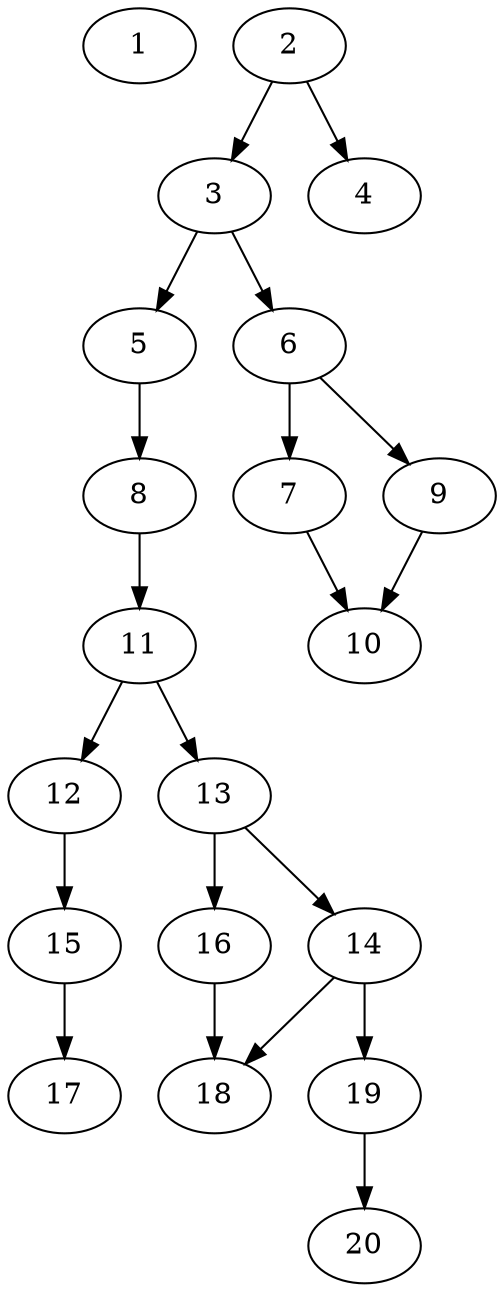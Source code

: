 // DAG automatically generated by daggen at Sat Jul 27 15:35:20 2019
// ./daggen --dot -n 20 --ccr 0.5 --fat 0.4 --regular 0.5 --density 0.5 --mindata 5242880 --maxdata 52428800 
digraph G {
  1 [size="50147328", alpha="0.12", expect_size="25073664"] 
  2 [size="87209984", alpha="0.18", expect_size="43604992"] 
  2 -> 3 [size ="43604992"]
  2 -> 4 [size ="43604992"]
  3 [size="79679488", alpha="0.15", expect_size="39839744"] 
  3 -> 5 [size ="39839744"]
  3 -> 6 [size ="39839744"]
  4 [size="81840128", alpha="0.14", expect_size="40920064"] 
  5 [size="32712704", alpha="0.01", expect_size="16356352"] 
  5 -> 8 [size ="16356352"]
  6 [size="71067648", alpha="0.07", expect_size="35533824"] 
  6 -> 7 [size ="35533824"]
  6 -> 9 [size ="35533824"]
  7 [size="60055552", alpha="0.12", expect_size="30027776"] 
  7 -> 10 [size ="30027776"]
  8 [size="47491072", alpha="0.20", expect_size="23745536"] 
  8 -> 11 [size ="23745536"]
  9 [size="83505152", alpha="0.05", expect_size="41752576"] 
  9 -> 10 [size ="41752576"]
  10 [size="26908672", alpha="0.02", expect_size="13454336"] 
  11 [size="93927424", alpha="0.07", expect_size="46963712"] 
  11 -> 12 [size ="46963712"]
  11 -> 13 [size ="46963712"]
  12 [size="57896960", alpha="0.09", expect_size="28948480"] 
  12 -> 15 [size ="28948480"]
  13 [size="50483200", alpha="0.00", expect_size="25241600"] 
  13 -> 14 [size ="25241600"]
  13 -> 16 [size ="25241600"]
  14 [size="28665856", alpha="0.12", expect_size="14332928"] 
  14 -> 18 [size ="14332928"]
  14 -> 19 [size ="14332928"]
  15 [size="93849600", alpha="0.13", expect_size="46924800"] 
  15 -> 17 [size ="46924800"]
  16 [size="97613824", alpha="0.07", expect_size="48806912"] 
  16 -> 18 [size ="48806912"]
  17 [size="34004992", alpha="0.17", expect_size="17002496"] 
  18 [size="92325888", alpha="0.17", expect_size="46162944"] 
  19 [size="90441728", alpha="0.12", expect_size="45220864"] 
  19 -> 20 [size ="45220864"]
  20 [size="21944320", alpha="0.01", expect_size="10972160"] 
}
